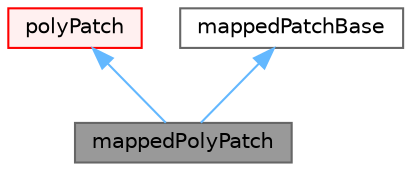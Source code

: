 digraph "mappedPolyPatch"
{
 // LATEX_PDF_SIZE
  bgcolor="transparent";
  edge [fontname=Helvetica,fontsize=10,labelfontname=Helvetica,labelfontsize=10];
  node [fontname=Helvetica,fontsize=10,shape=box,height=0.2,width=0.4];
  Node1 [id="Node000001",label="mappedPolyPatch",height=0.2,width=0.4,color="gray40", fillcolor="grey60", style="filled", fontcolor="black",tooltip="Determines a mapping between patch face centres and mesh cell or face centres and processors they're ..."];
  Node2 -> Node1 [id="edge1_Node000001_Node000002",dir="back",color="steelblue1",style="solid",tooltip=" "];
  Node2 [id="Node000002",label="polyPatch",height=0.2,width=0.4,color="red", fillcolor="#FFF0F0", style="filled",URL="$classFoam_1_1polyPatch.html",tooltip="A patch is a list of labels that address the faces in the global face list."];
  Node7 -> Node1 [id="edge2_Node000001_Node000007",dir="back",color="steelblue1",style="solid",tooltip=" "];
  Node7 [id="Node000007",label="mappedPatchBase",height=0.2,width=0.4,color="gray40", fillcolor="white", style="filled",URL="$classFoam_1_1mappedPatchBase.html",tooltip="Determines a mapping between patch face centres and mesh cell or face centres and processors they're ..."];
}

